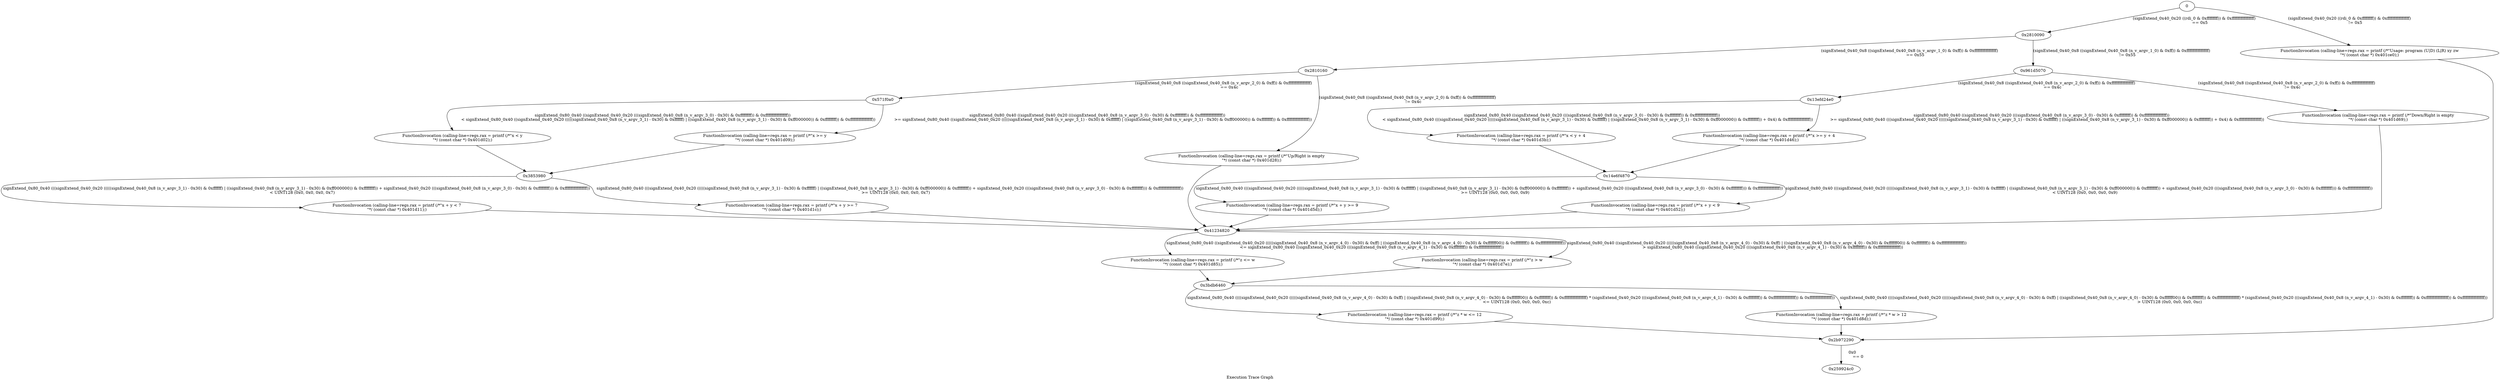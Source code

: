 digraph "Execution Trace Graph" {
	label="Execution Trace Graph";

	Node0 [label = "0"];
	Node0x2810090 [label = "0x2810090"];
	Node0x2810160 [label = "0x2810160"];
	Node0x305dae0 [label = "FunctionInvocation (calling-line=regs.rax = printf (/*\"z * w <= 12\n\"*/ (const char *) 0x401d99);)"];
	Node0x3853980 [label = "0x3853980"];
	Node0x571f0a0 [label = "0x571f0a0"];
	Node0x18989e60 [label = "FunctionInvocation (calling-line=regs.rax = printf (/*\"z <= w\n\"*/ (const char *) 0x401d85);)"];
	Node0x22eda6f0 [label = "FunctionInvocation (calling-line=regs.rax = printf (/*\"z * w > 12\n\"*/ (const char *) 0x401d8d);)"];
	Node0x259924c0 [label = "0x259924c0"];
	Node0x2b972290 [label = "0x2b972290"];
	Node0x3bdb6460 [label = "0x3bdb6460"];
	Node0x41234820 [label = "0x41234820"];
	Node0x73b14d10 [label = "FunctionInvocation (calling-line=regs.rax = printf (/*\"x + y < 7\n\"*/ (const char *) 0x401d11);)"];
	Node0x7bd4e000 [label = "FunctionInvocation (calling-line=regs.rax = printf (/*\"z > w\n\"*/ (const char *) 0x401d7e);)"];
	Node0x961d5070 [label = "0x961d5070"];
	Node0x98a3c4c0 [label = "FunctionInvocation (calling-line=regs.rax = printf (/*\"x + y >= 9\n\"*/ (const char *) 0x401d5d);)"];
	Node0xaf4030e0 [label = "FunctionInvocation (calling-line=regs.rax = printf (/*\"x + y >= 7\n\"*/ (const char *) 0x401d1c);)"];
	Node0xf38572e0 [label = "FunctionInvocation (calling-line=regs.rax = printf (/*\"x < y\n\"*/ (const char *) 0x401d02);)"];
	Node0xfadbf380 [label = "FunctionInvocation (calling-line=regs.rax = printf (/*\"x >= y\n\"*/ (const char *) 0x401d09);)"];
	Node0x13efd24e0 [label = "0x13efd24e0"];
	Node0x13f530460 [label = "FunctionInvocation (calling-line=regs.rax = printf (/*\"Up/Right is empty\n\"*/ (const char *) 0x401d28);)"];
	Node0x14e6f4870 [label = "0x14e6f4870"];
	Node0x156d07580 [label = "FunctionInvocation (calling-line=regs.rax = printf (/*\"x + y < 9\n\"*/ (const char *) 0x401d52);)"];
	Node0x1c1602350 [label = "FunctionInvocation (calling-line=regs.rax = printf (/*\"x < y + 4\n\"*/ (const char *) 0x401d3b);)"];
	Node0x1f138e980 [label = "FunctionInvocation (calling-line=regs.rax = printf (/*\"Usage: program (U|D) (L|R) xy zw\n\"*/ (const char *) 0x401ce0);)"];
	Node0x1f2f77190 [label = "FunctionInvocation (calling-line=regs.rax = printf (/*\"x >= y + 4\n\"*/ (const char *) 0x401d46);)"];
	Node0x2002a3510 [label = "FunctionInvocation (calling-line=regs.rax = printf (/*\"Down/Right is empty\n\"*/ (const char *) 0x401d69);)"];
	Node0 -> Node0x2810090 [label = "(signExtend_0x40_0x20 ((rdi_0 & 0xffffffff)) & 0xffffffffffffffff)
	 == 0x5"];
	Node0 -> Node0x1f138e980 [label = "(signExtend_0x40_0x20 ((rdi_0 & 0xffffffff)) & 0xffffffffffffffff)
	 != 0x5"];
	Node0x1f138e980 -> Node0x2b972290 [label = ""];
	Node0x2810090 -> Node0x2810160 [label = "(signExtend_0x40_0x8 ((signExtend_0x40_0x8 (n_v_argv_1_0) & 0xff)) & 0xffffffffffffffff)
	 == 0x55"];
	Node0x2810090 -> Node0x961d5070 [label = "(signExtend_0x40_0x8 ((signExtend_0x40_0x8 (n_v_argv_1_0) & 0xff)) & 0xffffffffffffffff)
	 != 0x55"];
	Node0x2b972290 -> Node0x259924c0 [label = "0x0
	 == 0"];
	Node0x2810160 -> Node0x571f0a0 [label = "(signExtend_0x40_0x8 ((signExtend_0x40_0x8 (n_v_argv_2_0) & 0xff)) & 0xffffffffffffffff)
	 == 0x4c"];
	Node0x2810160 -> Node0x13f530460 [label = "(signExtend_0x40_0x8 ((signExtend_0x40_0x8 (n_v_argv_2_0) & 0xff)) & 0xffffffffffffffff)
	 != 0x4c"];
	Node0x13f530460 -> Node0x41234820 [label = ""];
	Node0x961d5070 -> Node0x13efd24e0 [label = "(signExtend_0x40_0x8 ((signExtend_0x40_0x8 (n_v_argv_2_0) & 0xff)) & 0xffffffffffffffff)
	 == 0x4c"];
	Node0x961d5070 -> Node0x2002a3510 [label = "(signExtend_0x40_0x8 ((signExtend_0x40_0x8 (n_v_argv_2_0) & 0xff)) & 0xffffffffffffffff)
	 != 0x4c"];
	Node0x2002a3510 -> Node0x41234820 [label = ""];
	Node0x571f0a0 -> Node0xfadbf380 [label = "signExtend_0x80_0x40 ((signExtend_0x40_0x20 (((signExtend_0x40_0x8 (n_v_argv_3_0) - 0x30) & 0xffffffff)) & 0xffffffffffffffff))
	 >= signExtend_0x80_0x40 ((signExtend_0x40_0x20 (((((signExtend_0x40_0x8 (n_v_argv_3_1) - 0x30) & 0xffffff) | ((signExtend_0x40_0x8 (n_v_argv_3_1) - 0x30) & 0xff000000)) & 0xffffffff)) & 0xffffffffffffffff))"];
	Node0xfadbf380 -> Node0x3853980 [label = ""];
	Node0x571f0a0 -> Node0xf38572e0 [label = "signExtend_0x80_0x40 ((signExtend_0x40_0x20 (((signExtend_0x40_0x8 (n_v_argv_3_0) - 0x30) & 0xffffffff)) & 0xffffffffffffffff))
	 < signExtend_0x80_0x40 ((signExtend_0x40_0x20 (((((signExtend_0x40_0x8 (n_v_argv_3_1) - 0x30) & 0xffffff) | ((signExtend_0x40_0x8 (n_v_argv_3_1) - 0x30) & 0xff000000)) & 0xffffffff)) & 0xffffffffffffffff))"];
	Node0xf38572e0 -> Node0x3853980 [label = ""];
	Node0x41234820 -> Node0x18989e60 [label = "signExtend_0x80_0x40 ((signExtend_0x40_0x20 (((((signExtend_0x40_0x8 (n_v_argv_4_0) - 0x30) & 0xff) | ((signExtend_0x40_0x8 (n_v_argv_4_0) - 0x30) & 0xffffff00)) & 0xffffffff)) & 0xffffffffffffffff))
	 <= signExtend_0x80_0x40 ((signExtend_0x40_0x20 (((signExtend_0x40_0x8 (n_v_argv_4_1) - 0x30) & 0xffffffff)) & 0xffffffffffffffff))"];
	Node0x18989e60 -> Node0x3bdb6460 [label = ""];
	Node0x41234820 -> Node0x7bd4e000 [label = "signExtend_0x80_0x40 ((signExtend_0x40_0x20 (((((signExtend_0x40_0x8 (n_v_argv_4_0) - 0x30) & 0xff) | ((signExtend_0x40_0x8 (n_v_argv_4_0) - 0x30) & 0xffffff00)) & 0xffffffff)) & 0xffffffffffffffff))
	 > signExtend_0x80_0x40 ((signExtend_0x40_0x20 (((signExtend_0x40_0x8 (n_v_argv_4_1) - 0x30) & 0xffffffff)) & 0xffffffffffffffff))"];
	Node0x7bd4e000 -> Node0x3bdb6460 [label = ""];
	Node0x13efd24e0 -> Node0x1c1602350 [label = "signExtend_0x80_0x40 ((signExtend_0x40_0x20 (((signExtend_0x40_0x8 (n_v_argv_3_0) - 0x30) & 0xffffffff)) & 0xffffffffffffffff))
	 < signExtend_0x80_0x40 (((signExtend_0x40_0x20 (((((signExtend_0x40_0x8 (n_v_argv_3_1) - 0x30) & 0xffffff) | ((signExtend_0x40_0x8 (n_v_argv_3_1) - 0x30) & 0xff000000)) & 0xffffffff)) + 0x4) & 0xffffffffffffffff))"];
	Node0x1c1602350 -> Node0x14e6f4870 [label = ""];
	Node0x13efd24e0 -> Node0x1f2f77190 [label = "signExtend_0x80_0x40 ((signExtend_0x40_0x20 (((signExtend_0x40_0x8 (n_v_argv_3_0) - 0x30) & 0xffffffff)) & 0xffffffffffffffff))
	 >= signExtend_0x80_0x40 (((signExtend_0x40_0x20 (((((signExtend_0x40_0x8 (n_v_argv_3_1) - 0x30) & 0xffffff) | ((signExtend_0x40_0x8 (n_v_argv_3_1) - 0x30) & 0xff000000)) & 0xffffffff)) + 0x4) & 0xffffffffffffffff))"];
	Node0x1f2f77190 -> Node0x14e6f4870 [label = ""];
	Node0x3853980 -> Node0x73b14d10 [label = "signExtend_0x80_0x40 (((signExtend_0x40_0x20 (((((signExtend_0x40_0x8 (n_v_argv_3_1) - 0x30) & 0xffffff) | ((signExtend_0x40_0x8 (n_v_argv_3_1) - 0x30) & 0xff000000)) & 0xffffffff)) + signExtend_0x40_0x20 (((signExtend_0x40_0x8 (n_v_argv_3_0) - 0x30) & 0xffffffff))) & 0xffffffffffffffff))
	 < UINT128 (0x0, 0x0, 0x0, 0x7)"];
	Node0x73b14d10 -> Node0x41234820 [label = ""];
	Node0x3853980 -> Node0xaf4030e0 [label = "signExtend_0x80_0x40 (((signExtend_0x40_0x20 (((((signExtend_0x40_0x8 (n_v_argv_3_1) - 0x30) & 0xffffff) | ((signExtend_0x40_0x8 (n_v_argv_3_1) - 0x30) & 0xff000000)) & 0xffffffff)) + signExtend_0x40_0x20 (((signExtend_0x40_0x8 (n_v_argv_3_0) - 0x30) & 0xffffffff))) & 0xffffffffffffffff))
	 >= UINT128 (0x0, 0x0, 0x0, 0x7)"];
	Node0xaf4030e0 -> Node0x41234820 [label = ""];
	Node0x3bdb6460 -> Node0x305dae0 [label = "signExtend_0x80_0x40 ((((signExtend_0x40_0x20 (((((signExtend_0x40_0x8 (n_v_argv_4_0) - 0x30) & 0xff) | ((signExtend_0x40_0x8 (n_v_argv_4_0) - 0x30) & 0xffffff00)) & 0xffffffff)) & 0xffffffffffffffff) * (signExtend_0x40_0x20 (((signExtend_0x40_0x8 (n_v_argv_4_1) - 0x30) & 0xffffffff)) & 0xffffffffffffffff)) & 0xffffffffffffffff))
	 <= UINT128 (0x0, 0x0, 0x0, 0xc)"];
	Node0x305dae0 -> Node0x2b972290 [label = ""];
	Node0x3bdb6460 -> Node0x22eda6f0 [label = "signExtend_0x80_0x40 ((((signExtend_0x40_0x20 (((((signExtend_0x40_0x8 (n_v_argv_4_0) - 0x30) & 0xff) | ((signExtend_0x40_0x8 (n_v_argv_4_0) - 0x30) & 0xffffff00)) & 0xffffffff)) & 0xffffffffffffffff) * (signExtend_0x40_0x20 (((signExtend_0x40_0x8 (n_v_argv_4_1) - 0x30) & 0xffffffff)) & 0xffffffffffffffff)) & 0xffffffffffffffff))
	 > UINT128 (0x0, 0x0, 0x0, 0xc)"];
	Node0x22eda6f0 -> Node0x2b972290 [label = ""];
	Node0x14e6f4870 -> Node0x156d07580 [label = "signExtend_0x80_0x40 (((signExtend_0x40_0x20 (((((signExtend_0x40_0x8 (n_v_argv_3_1) - 0x30) & 0xffffff) | ((signExtend_0x40_0x8 (n_v_argv_3_1) - 0x30) & 0xff000000)) & 0xffffffff)) + signExtend_0x40_0x20 (((signExtend_0x40_0x8 (n_v_argv_3_0) - 0x30) & 0xffffffff))) & 0xffffffffffffffff))
	 < UINT128 (0x0, 0x0, 0x0, 0x9)"];
	Node0x156d07580 -> Node0x41234820 [label = ""];
	Node0x14e6f4870 -> Node0x98a3c4c0 [label = "signExtend_0x80_0x40 (((signExtend_0x40_0x20 (((((signExtend_0x40_0x8 (n_v_argv_3_1) - 0x30) & 0xffffff) | ((signExtend_0x40_0x8 (n_v_argv_3_1) - 0x30) & 0xff000000)) & 0xffffffff)) + signExtend_0x40_0x20 (((signExtend_0x40_0x8 (n_v_argv_3_0) - 0x30) & 0xffffffff))) & 0xffffffffffffffff))
	 >= UINT128 (0x0, 0x0, 0x0, 0x9)"];
	Node0x98a3c4c0 -> Node0x41234820 [label = ""];
}
